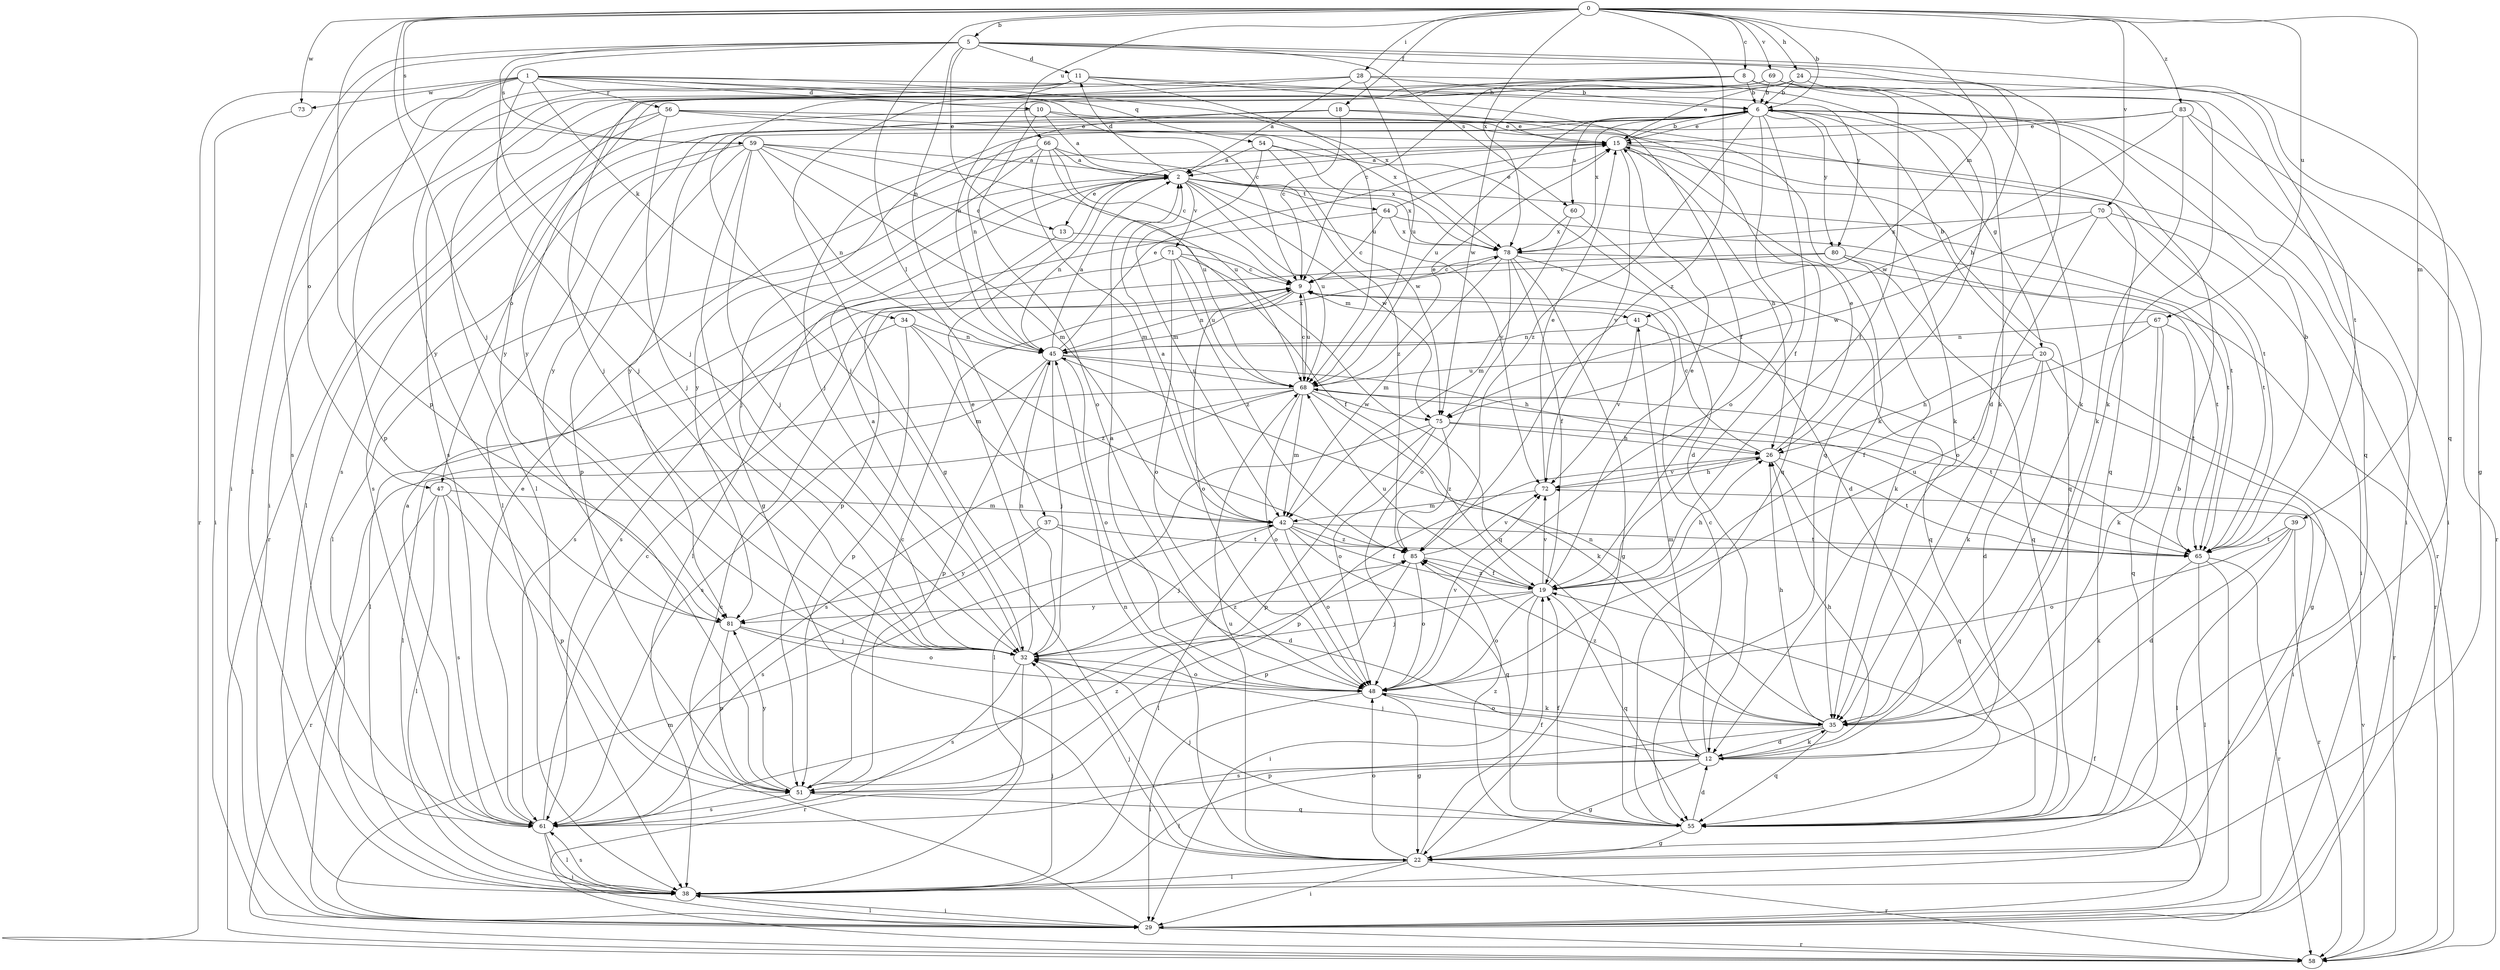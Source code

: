 strict digraph  {
0;
1;
2;
5;
6;
8;
9;
10;
11;
12;
13;
15;
18;
19;
20;
22;
24;
26;
28;
29;
32;
34;
35;
37;
38;
39;
41;
42;
45;
47;
48;
51;
54;
55;
56;
58;
59;
60;
61;
64;
65;
66;
67;
68;
69;
70;
71;
72;
73;
75;
78;
80;
81;
83;
85;
0 -> 5  [label=b];
0 -> 6  [label=b];
0 -> 8  [label=c];
0 -> 18  [label=f];
0 -> 24  [label=h];
0 -> 28  [label=i];
0 -> 32  [label=j];
0 -> 37  [label=l];
0 -> 39  [label=m];
0 -> 41  [label=m];
0 -> 51  [label=p];
0 -> 59  [label=s];
0 -> 66  [label=u];
0 -> 67  [label=u];
0 -> 69  [label=v];
0 -> 70  [label=v];
0 -> 73  [label=w];
0 -> 78  [label=x];
0 -> 83  [label=z];
0 -> 85  [label=z];
1 -> 9  [label=c];
1 -> 10  [label=d];
1 -> 32  [label=j];
1 -> 34  [label=k];
1 -> 47  [label=o];
1 -> 51  [label=p];
1 -> 54  [label=q];
1 -> 56  [label=r];
1 -> 58  [label=r];
1 -> 73  [label=w];
1 -> 78  [label=x];
1 -> 80  [label=y];
2 -> 11  [label=d];
2 -> 13  [label=e];
2 -> 38  [label=l];
2 -> 45  [label=n];
2 -> 64  [label=t];
2 -> 65  [label=t];
2 -> 68  [label=u];
2 -> 71  [label=v];
2 -> 72  [label=v];
2 -> 75  [label=w];
2 -> 78  [label=x];
5 -> 11  [label=d];
5 -> 12  [label=d];
5 -> 13  [label=e];
5 -> 26  [label=h];
5 -> 29  [label=i];
5 -> 32  [label=j];
5 -> 38  [label=l];
5 -> 45  [label=n];
5 -> 55  [label=q];
5 -> 59  [label=s];
5 -> 60  [label=s];
6 -> 15  [label=e];
6 -> 19  [label=f];
6 -> 20  [label=g];
6 -> 29  [label=i];
6 -> 32  [label=j];
6 -> 35  [label=k];
6 -> 47  [label=o];
6 -> 48  [label=o];
6 -> 60  [label=s];
6 -> 68  [label=u];
6 -> 78  [label=x];
6 -> 80  [label=y];
6 -> 81  [label=y];
6 -> 85  [label=z];
8 -> 6  [label=b];
8 -> 9  [label=c];
8 -> 19  [label=f];
8 -> 32  [label=j];
8 -> 35  [label=k];
8 -> 38  [label=l];
9 -> 41  [label=m];
9 -> 45  [label=n];
9 -> 48  [label=o];
9 -> 68  [label=u];
10 -> 2  [label=a];
10 -> 15  [label=e];
10 -> 48  [label=o];
10 -> 55  [label=q];
10 -> 61  [label=s];
11 -> 6  [label=b];
11 -> 19  [label=f];
11 -> 22  [label=g];
11 -> 61  [label=s];
11 -> 68  [label=u];
11 -> 81  [label=y];
12 -> 9  [label=c];
12 -> 22  [label=g];
12 -> 26  [label=h];
12 -> 32  [label=j];
12 -> 35  [label=k];
12 -> 38  [label=l];
12 -> 41  [label=m];
12 -> 51  [label=p];
13 -> 19  [label=f];
13 -> 51  [label=p];
15 -> 2  [label=a];
15 -> 6  [label=b];
15 -> 26  [label=h];
15 -> 55  [label=q];
15 -> 58  [label=r];
15 -> 65  [label=t];
15 -> 72  [label=v];
18 -> 9  [label=c];
18 -> 15  [label=e];
18 -> 45  [label=n];
18 -> 55  [label=q];
18 -> 81  [label=y];
19 -> 15  [label=e];
19 -> 26  [label=h];
19 -> 29  [label=i];
19 -> 32  [label=j];
19 -> 48  [label=o];
19 -> 55  [label=q];
19 -> 68  [label=u];
19 -> 72  [label=v];
19 -> 81  [label=y];
19 -> 85  [label=z];
20 -> 6  [label=b];
20 -> 12  [label=d];
20 -> 22  [label=g];
20 -> 26  [label=h];
20 -> 35  [label=k];
20 -> 58  [label=r];
20 -> 68  [label=u];
22 -> 6  [label=b];
22 -> 19  [label=f];
22 -> 29  [label=i];
22 -> 32  [label=j];
22 -> 38  [label=l];
22 -> 45  [label=n];
22 -> 48  [label=o];
22 -> 58  [label=r];
22 -> 68  [label=u];
24 -> 6  [label=b];
24 -> 15  [label=e];
24 -> 22  [label=g];
24 -> 35  [label=k];
24 -> 75  [label=w];
24 -> 81  [label=y];
26 -> 9  [label=c];
26 -> 15  [label=e];
26 -> 51  [label=p];
26 -> 55  [label=q];
26 -> 65  [label=t];
26 -> 72  [label=v];
28 -> 2  [label=a];
28 -> 6  [label=b];
28 -> 29  [label=i];
28 -> 32  [label=j];
28 -> 55  [label=q];
28 -> 68  [label=u];
29 -> 9  [label=c];
29 -> 19  [label=f];
29 -> 38  [label=l];
29 -> 42  [label=m];
29 -> 58  [label=r];
32 -> 2  [label=a];
32 -> 15  [label=e];
32 -> 45  [label=n];
32 -> 48  [label=o];
32 -> 58  [label=r];
32 -> 61  [label=s];
32 -> 85  [label=z];
34 -> 38  [label=l];
34 -> 42  [label=m];
34 -> 45  [label=n];
34 -> 51  [label=p];
34 -> 85  [label=z];
35 -> 12  [label=d];
35 -> 26  [label=h];
35 -> 45  [label=n];
35 -> 48  [label=o];
35 -> 55  [label=q];
35 -> 61  [label=s];
35 -> 85  [label=z];
37 -> 12  [label=d];
37 -> 61  [label=s];
37 -> 65  [label=t];
37 -> 81  [label=y];
38 -> 29  [label=i];
38 -> 32  [label=j];
38 -> 61  [label=s];
39 -> 12  [label=d];
39 -> 38  [label=l];
39 -> 48  [label=o];
39 -> 58  [label=r];
39 -> 65  [label=t];
41 -> 45  [label=n];
41 -> 65  [label=t];
41 -> 72  [label=v];
42 -> 2  [label=a];
42 -> 19  [label=f];
42 -> 32  [label=j];
42 -> 38  [label=l];
42 -> 48  [label=o];
42 -> 55  [label=q];
42 -> 65  [label=t];
42 -> 85  [label=z];
45 -> 2  [label=a];
45 -> 15  [label=e];
45 -> 26  [label=h];
45 -> 32  [label=j];
45 -> 48  [label=o];
45 -> 51  [label=p];
45 -> 61  [label=s];
45 -> 68  [label=u];
45 -> 78  [label=x];
47 -> 38  [label=l];
47 -> 42  [label=m];
47 -> 51  [label=p];
47 -> 58  [label=r];
47 -> 61  [label=s];
48 -> 2  [label=a];
48 -> 22  [label=g];
48 -> 29  [label=i];
48 -> 35  [label=k];
48 -> 72  [label=v];
51 -> 9  [label=c];
51 -> 55  [label=q];
51 -> 61  [label=s];
51 -> 81  [label=y];
54 -> 2  [label=a];
54 -> 12  [label=d];
54 -> 42  [label=m];
54 -> 75  [label=w];
54 -> 78  [label=x];
55 -> 12  [label=d];
55 -> 19  [label=f];
55 -> 22  [label=g];
55 -> 32  [label=j];
55 -> 85  [label=z];
56 -> 15  [label=e];
56 -> 32  [label=j];
56 -> 35  [label=k];
56 -> 38  [label=l];
56 -> 58  [label=r];
56 -> 78  [label=x];
58 -> 72  [label=v];
59 -> 2  [label=a];
59 -> 9  [label=c];
59 -> 22  [label=g];
59 -> 32  [label=j];
59 -> 42  [label=m];
59 -> 45  [label=n];
59 -> 51  [label=p];
59 -> 61  [label=s];
59 -> 68  [label=u];
60 -> 12  [label=d];
60 -> 42  [label=m];
60 -> 78  [label=x];
61 -> 2  [label=a];
61 -> 9  [label=c];
61 -> 15  [label=e];
61 -> 29  [label=i];
61 -> 38  [label=l];
61 -> 85  [label=z];
64 -> 9  [label=c];
64 -> 15  [label=e];
64 -> 38  [label=l];
64 -> 65  [label=t];
64 -> 78  [label=x];
65 -> 6  [label=b];
65 -> 29  [label=i];
65 -> 35  [label=k];
65 -> 38  [label=l];
65 -> 58  [label=r];
65 -> 68  [label=u];
66 -> 2  [label=a];
66 -> 9  [label=c];
66 -> 32  [label=j];
66 -> 42  [label=m];
66 -> 68  [label=u];
66 -> 81  [label=y];
66 -> 85  [label=z];
67 -> 19  [label=f];
67 -> 35  [label=k];
67 -> 45  [label=n];
67 -> 55  [label=q];
67 -> 65  [label=t];
68 -> 9  [label=c];
68 -> 15  [label=e];
68 -> 29  [label=i];
68 -> 35  [label=k];
68 -> 38  [label=l];
68 -> 42  [label=m];
68 -> 48  [label=o];
68 -> 61  [label=s];
68 -> 65  [label=t];
68 -> 75  [label=w];
69 -> 6  [label=b];
69 -> 35  [label=k];
69 -> 45  [label=n];
69 -> 55  [label=q];
69 -> 61  [label=s];
69 -> 65  [label=t];
69 -> 81  [label=y];
70 -> 29  [label=i];
70 -> 48  [label=o];
70 -> 65  [label=t];
70 -> 75  [label=w];
70 -> 78  [label=x];
71 -> 9  [label=c];
71 -> 48  [label=o];
71 -> 55  [label=q];
71 -> 61  [label=s];
71 -> 68  [label=u];
71 -> 85  [label=z];
72 -> 15  [label=e];
72 -> 26  [label=h];
72 -> 42  [label=m];
73 -> 29  [label=i];
75 -> 26  [label=h];
75 -> 29  [label=i];
75 -> 38  [label=l];
75 -> 48  [label=o];
75 -> 51  [label=p];
75 -> 85  [label=z];
78 -> 9  [label=c];
78 -> 19  [label=f];
78 -> 22  [label=g];
78 -> 42  [label=m];
78 -> 48  [label=o];
78 -> 55  [label=q];
78 -> 58  [label=r];
80 -> 9  [label=c];
80 -> 35  [label=k];
80 -> 55  [label=q];
80 -> 61  [label=s];
80 -> 65  [label=t];
81 -> 32  [label=j];
81 -> 48  [label=o];
81 -> 51  [label=p];
83 -> 15  [label=e];
83 -> 29  [label=i];
83 -> 35  [label=k];
83 -> 38  [label=l];
83 -> 58  [label=r];
83 -> 75  [label=w];
85 -> 19  [label=f];
85 -> 48  [label=o];
85 -> 51  [label=p];
85 -> 72  [label=v];
}
